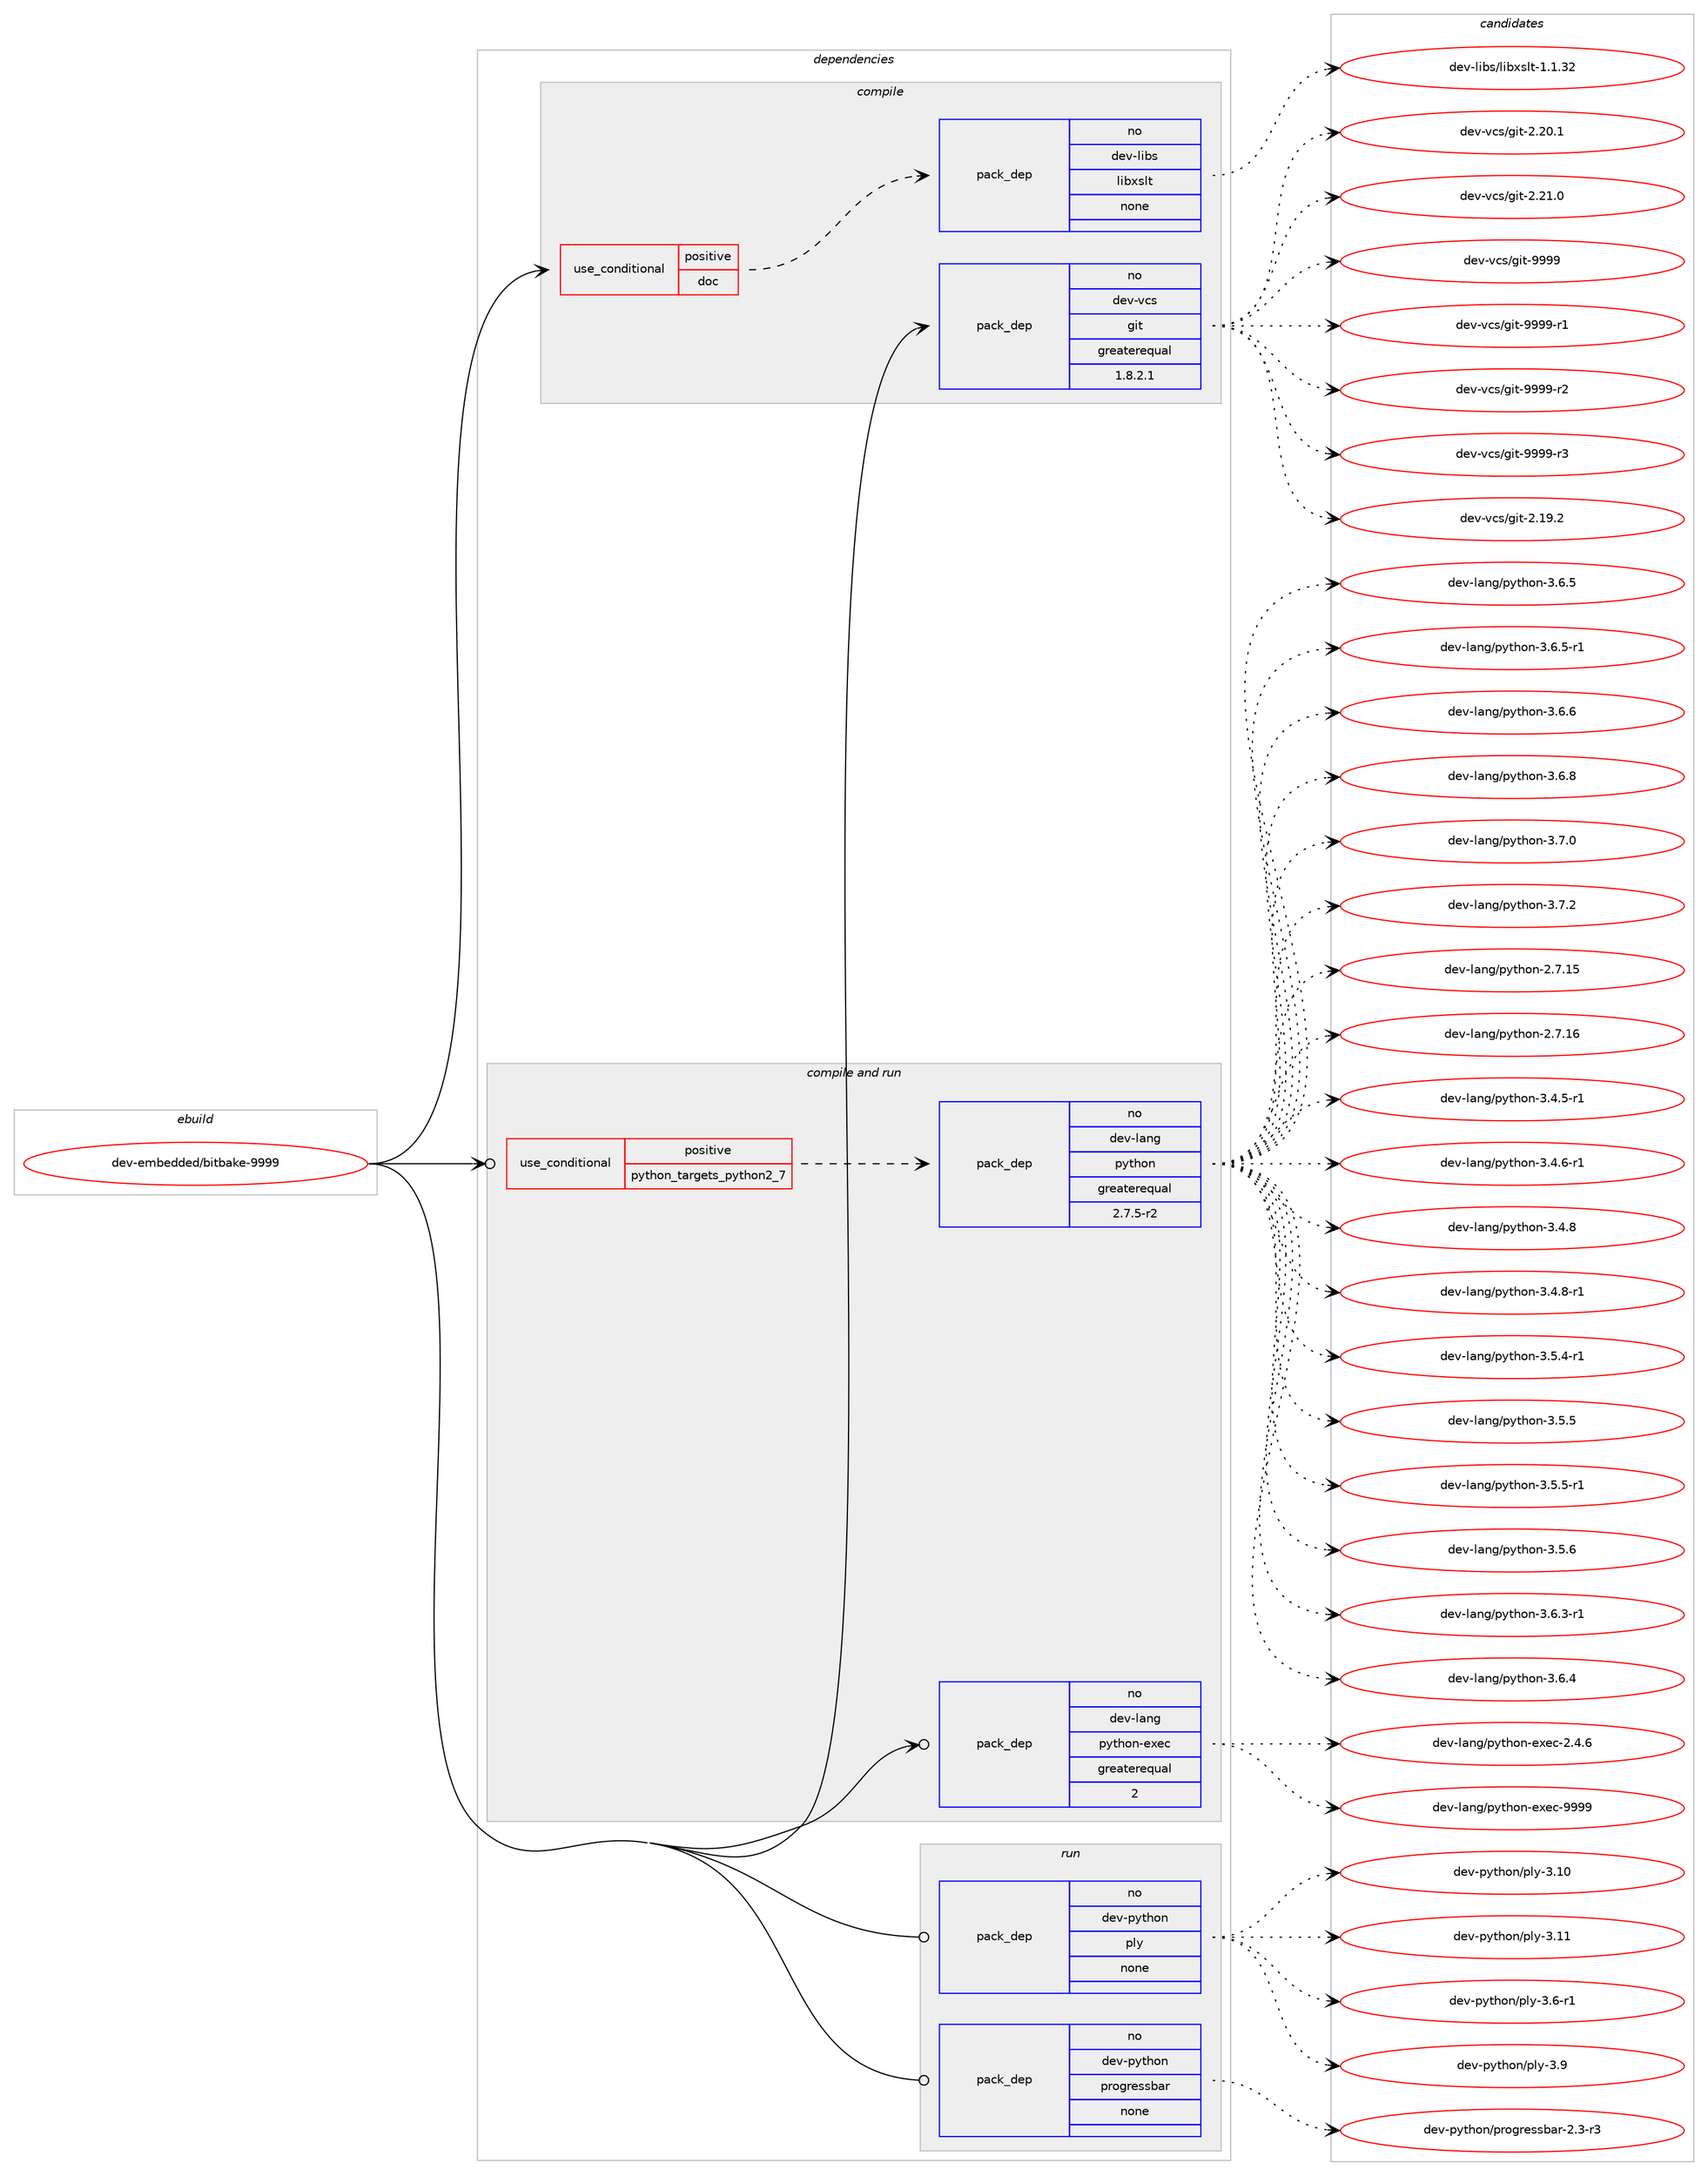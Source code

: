 digraph prolog {

# *************
# Graph options
# *************

newrank=true;
concentrate=true;
compound=true;
graph [rankdir=LR,fontname=Helvetica,fontsize=10,ranksep=1.5];#, ranksep=2.5, nodesep=0.2];
edge  [arrowhead=vee];
node  [fontname=Helvetica,fontsize=10];

# **********
# The ebuild
# **********

subgraph cluster_leftcol {
color=gray;
rank=same;
label=<<i>ebuild</i>>;
id [label="dev-embedded/bitbake-9999", color=red, width=4, href="../dev-embedded/bitbake-9999.svg"];
}

# ****************
# The dependencies
# ****************

subgraph cluster_midcol {
color=gray;
label=<<i>dependencies</i>>;
subgraph cluster_compile {
fillcolor="#eeeeee";
style=filled;
label=<<i>compile</i>>;
subgraph cond358141 {
dependency1323433 [label=<<TABLE BORDER="0" CELLBORDER="1" CELLSPACING="0" CELLPADDING="4"><TR><TD ROWSPAN="3" CELLPADDING="10">use_conditional</TD></TR><TR><TD>positive</TD></TR><TR><TD>doc</TD></TR></TABLE>>, shape=none, color=red];
subgraph pack944286 {
dependency1323434 [label=<<TABLE BORDER="0" CELLBORDER="1" CELLSPACING="0" CELLPADDING="4" WIDTH="220"><TR><TD ROWSPAN="6" CELLPADDING="30">pack_dep</TD></TR><TR><TD WIDTH="110">no</TD></TR><TR><TD>dev-libs</TD></TR><TR><TD>libxslt</TD></TR><TR><TD>none</TD></TR><TR><TD></TD></TR></TABLE>>, shape=none, color=blue];
}
dependency1323433:e -> dependency1323434:w [weight=20,style="dashed",arrowhead="vee"];
}
id:e -> dependency1323433:w [weight=20,style="solid",arrowhead="vee"];
subgraph pack944287 {
dependency1323435 [label=<<TABLE BORDER="0" CELLBORDER="1" CELLSPACING="0" CELLPADDING="4" WIDTH="220"><TR><TD ROWSPAN="6" CELLPADDING="30">pack_dep</TD></TR><TR><TD WIDTH="110">no</TD></TR><TR><TD>dev-vcs</TD></TR><TR><TD>git</TD></TR><TR><TD>greaterequal</TD></TR><TR><TD>1.8.2.1</TD></TR></TABLE>>, shape=none, color=blue];
}
id:e -> dependency1323435:w [weight=20,style="solid",arrowhead="vee"];
}
subgraph cluster_compileandrun {
fillcolor="#eeeeee";
style=filled;
label=<<i>compile and run</i>>;
subgraph cond358142 {
dependency1323436 [label=<<TABLE BORDER="0" CELLBORDER="1" CELLSPACING="0" CELLPADDING="4"><TR><TD ROWSPAN="3" CELLPADDING="10">use_conditional</TD></TR><TR><TD>positive</TD></TR><TR><TD>python_targets_python2_7</TD></TR></TABLE>>, shape=none, color=red];
subgraph pack944288 {
dependency1323437 [label=<<TABLE BORDER="0" CELLBORDER="1" CELLSPACING="0" CELLPADDING="4" WIDTH="220"><TR><TD ROWSPAN="6" CELLPADDING="30">pack_dep</TD></TR><TR><TD WIDTH="110">no</TD></TR><TR><TD>dev-lang</TD></TR><TR><TD>python</TD></TR><TR><TD>greaterequal</TD></TR><TR><TD>2.7.5-r2</TD></TR></TABLE>>, shape=none, color=blue];
}
dependency1323436:e -> dependency1323437:w [weight=20,style="dashed",arrowhead="vee"];
}
id:e -> dependency1323436:w [weight=20,style="solid",arrowhead="odotvee"];
subgraph pack944289 {
dependency1323438 [label=<<TABLE BORDER="0" CELLBORDER="1" CELLSPACING="0" CELLPADDING="4" WIDTH="220"><TR><TD ROWSPAN="6" CELLPADDING="30">pack_dep</TD></TR><TR><TD WIDTH="110">no</TD></TR><TR><TD>dev-lang</TD></TR><TR><TD>python-exec</TD></TR><TR><TD>greaterequal</TD></TR><TR><TD>2</TD></TR></TABLE>>, shape=none, color=blue];
}
id:e -> dependency1323438:w [weight=20,style="solid",arrowhead="odotvee"];
}
subgraph cluster_run {
fillcolor="#eeeeee";
style=filled;
label=<<i>run</i>>;
subgraph pack944290 {
dependency1323439 [label=<<TABLE BORDER="0" CELLBORDER="1" CELLSPACING="0" CELLPADDING="4" WIDTH="220"><TR><TD ROWSPAN="6" CELLPADDING="30">pack_dep</TD></TR><TR><TD WIDTH="110">no</TD></TR><TR><TD>dev-python</TD></TR><TR><TD>ply</TD></TR><TR><TD>none</TD></TR><TR><TD></TD></TR></TABLE>>, shape=none, color=blue];
}
id:e -> dependency1323439:w [weight=20,style="solid",arrowhead="odot"];
subgraph pack944291 {
dependency1323440 [label=<<TABLE BORDER="0" CELLBORDER="1" CELLSPACING="0" CELLPADDING="4" WIDTH="220"><TR><TD ROWSPAN="6" CELLPADDING="30">pack_dep</TD></TR><TR><TD WIDTH="110">no</TD></TR><TR><TD>dev-python</TD></TR><TR><TD>progressbar</TD></TR><TR><TD>none</TD></TR><TR><TD></TD></TR></TABLE>>, shape=none, color=blue];
}
id:e -> dependency1323440:w [weight=20,style="solid",arrowhead="odot"];
}
}

# **************
# The candidates
# **************

subgraph cluster_choices {
rank=same;
color=gray;
label=<<i>candidates</i>>;

subgraph choice944286 {
color=black;
nodesep=1;
choice1001011184510810598115471081059812011510811645494649465150 [label="dev-libs/libxslt-1.1.32", color=red, width=4,href="../dev-libs/libxslt-1.1.32.svg"];
dependency1323434:e -> choice1001011184510810598115471081059812011510811645494649465150:w [style=dotted,weight="100"];
}
subgraph choice944287 {
color=black;
nodesep=1;
choice10010111845118991154710310511645504649574650 [label="dev-vcs/git-2.19.2", color=red, width=4,href="../dev-vcs/git-2.19.2.svg"];
choice10010111845118991154710310511645504650484649 [label="dev-vcs/git-2.20.1", color=red, width=4,href="../dev-vcs/git-2.20.1.svg"];
choice10010111845118991154710310511645504650494648 [label="dev-vcs/git-2.21.0", color=red, width=4,href="../dev-vcs/git-2.21.0.svg"];
choice1001011184511899115471031051164557575757 [label="dev-vcs/git-9999", color=red, width=4,href="../dev-vcs/git-9999.svg"];
choice10010111845118991154710310511645575757574511449 [label="dev-vcs/git-9999-r1", color=red, width=4,href="../dev-vcs/git-9999-r1.svg"];
choice10010111845118991154710310511645575757574511450 [label="dev-vcs/git-9999-r2", color=red, width=4,href="../dev-vcs/git-9999-r2.svg"];
choice10010111845118991154710310511645575757574511451 [label="dev-vcs/git-9999-r3", color=red, width=4,href="../dev-vcs/git-9999-r3.svg"];
dependency1323435:e -> choice10010111845118991154710310511645504649574650:w [style=dotted,weight="100"];
dependency1323435:e -> choice10010111845118991154710310511645504650484649:w [style=dotted,weight="100"];
dependency1323435:e -> choice10010111845118991154710310511645504650494648:w [style=dotted,weight="100"];
dependency1323435:e -> choice1001011184511899115471031051164557575757:w [style=dotted,weight="100"];
dependency1323435:e -> choice10010111845118991154710310511645575757574511449:w [style=dotted,weight="100"];
dependency1323435:e -> choice10010111845118991154710310511645575757574511450:w [style=dotted,weight="100"];
dependency1323435:e -> choice10010111845118991154710310511645575757574511451:w [style=dotted,weight="100"];
}
subgraph choice944288 {
color=black;
nodesep=1;
choice10010111845108971101034711212111610411111045504655464953 [label="dev-lang/python-2.7.15", color=red, width=4,href="../dev-lang/python-2.7.15.svg"];
choice10010111845108971101034711212111610411111045504655464954 [label="dev-lang/python-2.7.16", color=red, width=4,href="../dev-lang/python-2.7.16.svg"];
choice1001011184510897110103471121211161041111104551465246534511449 [label="dev-lang/python-3.4.5-r1", color=red, width=4,href="../dev-lang/python-3.4.5-r1.svg"];
choice1001011184510897110103471121211161041111104551465246544511449 [label="dev-lang/python-3.4.6-r1", color=red, width=4,href="../dev-lang/python-3.4.6-r1.svg"];
choice100101118451089711010347112121116104111110455146524656 [label="dev-lang/python-3.4.8", color=red, width=4,href="../dev-lang/python-3.4.8.svg"];
choice1001011184510897110103471121211161041111104551465246564511449 [label="dev-lang/python-3.4.8-r1", color=red, width=4,href="../dev-lang/python-3.4.8-r1.svg"];
choice1001011184510897110103471121211161041111104551465346524511449 [label="dev-lang/python-3.5.4-r1", color=red, width=4,href="../dev-lang/python-3.5.4-r1.svg"];
choice100101118451089711010347112121116104111110455146534653 [label="dev-lang/python-3.5.5", color=red, width=4,href="../dev-lang/python-3.5.5.svg"];
choice1001011184510897110103471121211161041111104551465346534511449 [label="dev-lang/python-3.5.5-r1", color=red, width=4,href="../dev-lang/python-3.5.5-r1.svg"];
choice100101118451089711010347112121116104111110455146534654 [label="dev-lang/python-3.5.6", color=red, width=4,href="../dev-lang/python-3.5.6.svg"];
choice1001011184510897110103471121211161041111104551465446514511449 [label="dev-lang/python-3.6.3-r1", color=red, width=4,href="../dev-lang/python-3.6.3-r1.svg"];
choice100101118451089711010347112121116104111110455146544652 [label="dev-lang/python-3.6.4", color=red, width=4,href="../dev-lang/python-3.6.4.svg"];
choice100101118451089711010347112121116104111110455146544653 [label="dev-lang/python-3.6.5", color=red, width=4,href="../dev-lang/python-3.6.5.svg"];
choice1001011184510897110103471121211161041111104551465446534511449 [label="dev-lang/python-3.6.5-r1", color=red, width=4,href="../dev-lang/python-3.6.5-r1.svg"];
choice100101118451089711010347112121116104111110455146544654 [label="dev-lang/python-3.6.6", color=red, width=4,href="../dev-lang/python-3.6.6.svg"];
choice100101118451089711010347112121116104111110455146544656 [label="dev-lang/python-3.6.8", color=red, width=4,href="../dev-lang/python-3.6.8.svg"];
choice100101118451089711010347112121116104111110455146554648 [label="dev-lang/python-3.7.0", color=red, width=4,href="../dev-lang/python-3.7.0.svg"];
choice100101118451089711010347112121116104111110455146554650 [label="dev-lang/python-3.7.2", color=red, width=4,href="../dev-lang/python-3.7.2.svg"];
dependency1323437:e -> choice10010111845108971101034711212111610411111045504655464953:w [style=dotted,weight="100"];
dependency1323437:e -> choice10010111845108971101034711212111610411111045504655464954:w [style=dotted,weight="100"];
dependency1323437:e -> choice1001011184510897110103471121211161041111104551465246534511449:w [style=dotted,weight="100"];
dependency1323437:e -> choice1001011184510897110103471121211161041111104551465246544511449:w [style=dotted,weight="100"];
dependency1323437:e -> choice100101118451089711010347112121116104111110455146524656:w [style=dotted,weight="100"];
dependency1323437:e -> choice1001011184510897110103471121211161041111104551465246564511449:w [style=dotted,weight="100"];
dependency1323437:e -> choice1001011184510897110103471121211161041111104551465346524511449:w [style=dotted,weight="100"];
dependency1323437:e -> choice100101118451089711010347112121116104111110455146534653:w [style=dotted,weight="100"];
dependency1323437:e -> choice1001011184510897110103471121211161041111104551465346534511449:w [style=dotted,weight="100"];
dependency1323437:e -> choice100101118451089711010347112121116104111110455146534654:w [style=dotted,weight="100"];
dependency1323437:e -> choice1001011184510897110103471121211161041111104551465446514511449:w [style=dotted,weight="100"];
dependency1323437:e -> choice100101118451089711010347112121116104111110455146544652:w [style=dotted,weight="100"];
dependency1323437:e -> choice100101118451089711010347112121116104111110455146544653:w [style=dotted,weight="100"];
dependency1323437:e -> choice1001011184510897110103471121211161041111104551465446534511449:w [style=dotted,weight="100"];
dependency1323437:e -> choice100101118451089711010347112121116104111110455146544654:w [style=dotted,weight="100"];
dependency1323437:e -> choice100101118451089711010347112121116104111110455146544656:w [style=dotted,weight="100"];
dependency1323437:e -> choice100101118451089711010347112121116104111110455146554648:w [style=dotted,weight="100"];
dependency1323437:e -> choice100101118451089711010347112121116104111110455146554650:w [style=dotted,weight="100"];
}
subgraph choice944289 {
color=black;
nodesep=1;
choice1001011184510897110103471121211161041111104510112010199455046524654 [label="dev-lang/python-exec-2.4.6", color=red, width=4,href="../dev-lang/python-exec-2.4.6.svg"];
choice10010111845108971101034711212111610411111045101120101994557575757 [label="dev-lang/python-exec-9999", color=red, width=4,href="../dev-lang/python-exec-9999.svg"];
dependency1323438:e -> choice1001011184510897110103471121211161041111104510112010199455046524654:w [style=dotted,weight="100"];
dependency1323438:e -> choice10010111845108971101034711212111610411111045101120101994557575757:w [style=dotted,weight="100"];
}
subgraph choice944290 {
color=black;
nodesep=1;
choice10010111845112121116104111110471121081214551464948 [label="dev-python/ply-3.10", color=red, width=4,href="../dev-python/ply-3.10.svg"];
choice10010111845112121116104111110471121081214551464949 [label="dev-python/ply-3.11", color=red, width=4,href="../dev-python/ply-3.11.svg"];
choice1001011184511212111610411111047112108121455146544511449 [label="dev-python/ply-3.6-r1", color=red, width=4,href="../dev-python/ply-3.6-r1.svg"];
choice100101118451121211161041111104711210812145514657 [label="dev-python/ply-3.9", color=red, width=4,href="../dev-python/ply-3.9.svg"];
dependency1323439:e -> choice10010111845112121116104111110471121081214551464948:w [style=dotted,weight="100"];
dependency1323439:e -> choice10010111845112121116104111110471121081214551464949:w [style=dotted,weight="100"];
dependency1323439:e -> choice1001011184511212111610411111047112108121455146544511449:w [style=dotted,weight="100"];
dependency1323439:e -> choice100101118451121211161041111104711210812145514657:w [style=dotted,weight="100"];
}
subgraph choice944291 {
color=black;
nodesep=1;
choice10010111845112121116104111110471121141111031141011151159897114455046514511451 [label="dev-python/progressbar-2.3-r3", color=red, width=4,href="../dev-python/progressbar-2.3-r3.svg"];
dependency1323440:e -> choice10010111845112121116104111110471121141111031141011151159897114455046514511451:w [style=dotted,weight="100"];
}
}

}
